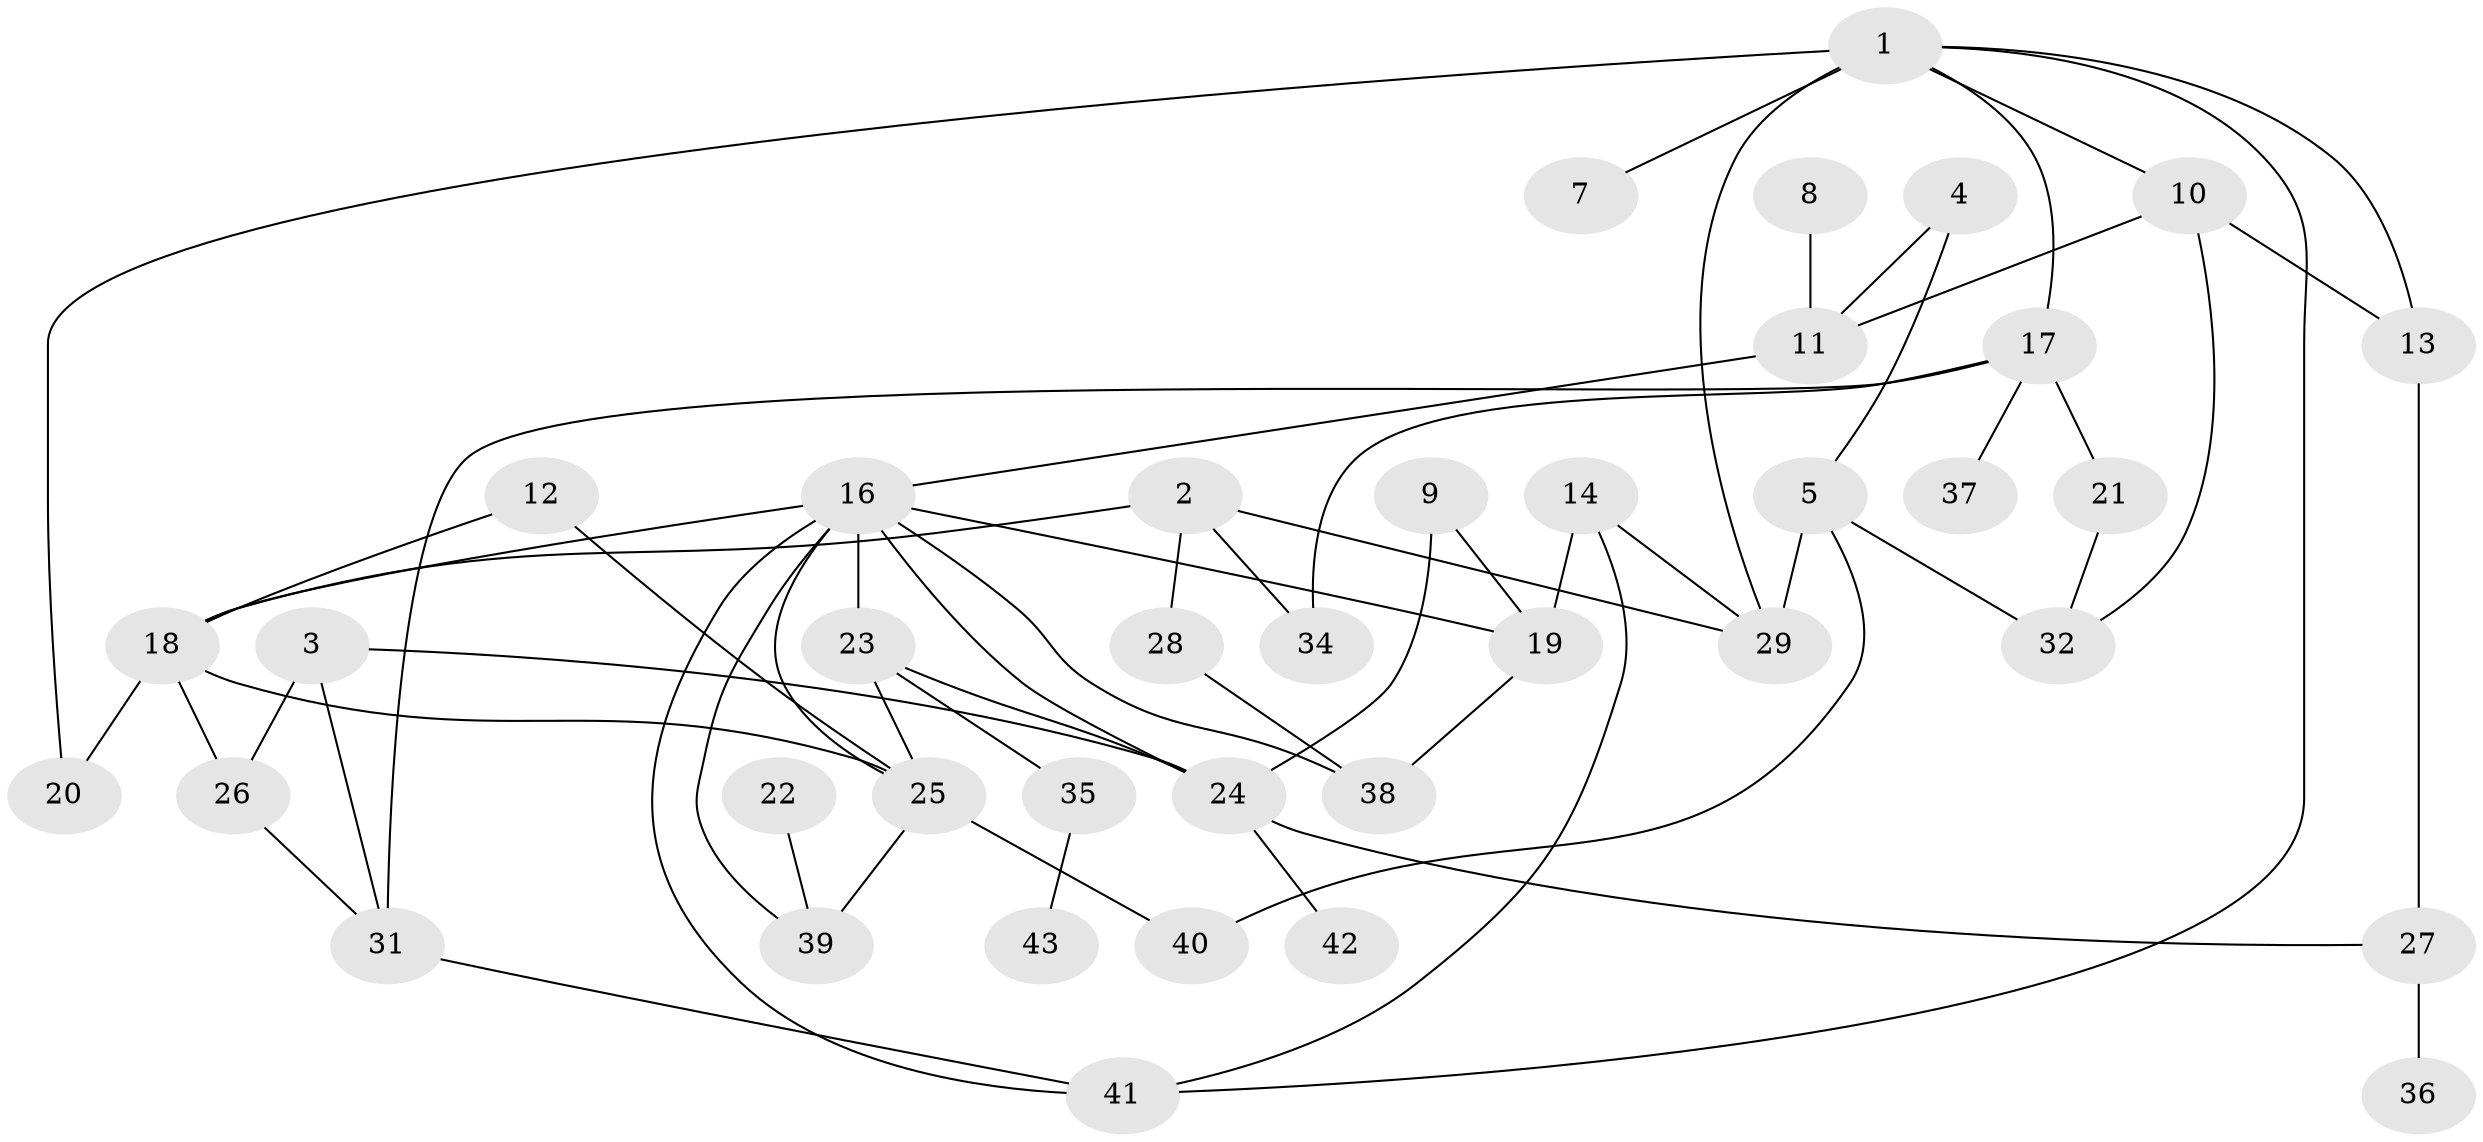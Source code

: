 // original degree distribution, {3: 0.21666666666666667, 6: 0.05, 4: 0.2, 2: 0.26666666666666666, 0: 0.05, 1: 0.15, 5: 0.05, 7: 0.016666666666666666}
// Generated by graph-tools (version 1.1) at 2025/48/03/04/25 22:48:04]
// undirected, 39 vertices, 62 edges
graph export_dot {
  node [color=gray90,style=filled];
  1;
  2;
  3;
  4;
  5;
  7;
  8;
  9;
  10;
  11;
  12;
  13;
  14;
  16;
  17;
  18;
  19;
  20;
  21;
  22;
  23;
  24;
  25;
  26;
  27;
  28;
  29;
  31;
  32;
  34;
  35;
  36;
  37;
  38;
  39;
  40;
  41;
  42;
  43;
  1 -- 7 [weight=1.0];
  1 -- 10 [weight=1.0];
  1 -- 13 [weight=1.0];
  1 -- 17 [weight=1.0];
  1 -- 20 [weight=1.0];
  1 -- 29 [weight=2.0];
  1 -- 41 [weight=1.0];
  2 -- 18 [weight=1.0];
  2 -- 28 [weight=1.0];
  2 -- 29 [weight=1.0];
  2 -- 34 [weight=1.0];
  3 -- 24 [weight=1.0];
  3 -- 26 [weight=1.0];
  3 -- 31 [weight=1.0];
  4 -- 5 [weight=1.0];
  4 -- 11 [weight=1.0];
  5 -- 29 [weight=1.0];
  5 -- 32 [weight=2.0];
  5 -- 40 [weight=1.0];
  8 -- 11 [weight=1.0];
  9 -- 19 [weight=1.0];
  9 -- 24 [weight=1.0];
  10 -- 11 [weight=1.0];
  10 -- 13 [weight=1.0];
  10 -- 32 [weight=1.0];
  11 -- 16 [weight=1.0];
  12 -- 18 [weight=1.0];
  12 -- 25 [weight=1.0];
  13 -- 27 [weight=1.0];
  14 -- 19 [weight=1.0];
  14 -- 29 [weight=1.0];
  14 -- 41 [weight=1.0];
  16 -- 18 [weight=1.0];
  16 -- 19 [weight=1.0];
  16 -- 23 [weight=1.0];
  16 -- 24 [weight=1.0];
  16 -- 25 [weight=1.0];
  16 -- 38 [weight=1.0];
  16 -- 39 [weight=1.0];
  16 -- 41 [weight=1.0];
  17 -- 21 [weight=1.0];
  17 -- 31 [weight=1.0];
  17 -- 34 [weight=1.0];
  17 -- 37 [weight=1.0];
  18 -- 20 [weight=1.0];
  18 -- 25 [weight=1.0];
  18 -- 26 [weight=1.0];
  19 -- 38 [weight=1.0];
  21 -- 32 [weight=1.0];
  22 -- 39 [weight=1.0];
  23 -- 24 [weight=1.0];
  23 -- 25 [weight=1.0];
  23 -- 35 [weight=1.0];
  24 -- 27 [weight=1.0];
  24 -- 42 [weight=1.0];
  25 -- 39 [weight=2.0];
  25 -- 40 [weight=1.0];
  26 -- 31 [weight=1.0];
  27 -- 36 [weight=1.0];
  28 -- 38 [weight=1.0];
  31 -- 41 [weight=1.0];
  35 -- 43 [weight=1.0];
}
